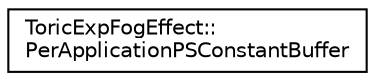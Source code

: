 digraph "Graphical Class Hierarchy"
{
 // LATEX_PDF_SIZE
  edge [fontname="Helvetica",fontsize="10",labelfontname="Helvetica",labelfontsize="10"];
  node [fontname="Helvetica",fontsize="10",shape=record];
  rankdir="LR";
  Node0 [label="ToricExpFogEffect::\lPerApplicationPSConstantBuffer",height=0.2,width=0.4,color="black", fillcolor="white", style="filled",URL="$struct_toric_exp_fog_effect_1_1_per_application_p_s_constant_buffer.html",tooltip=" "];
}
